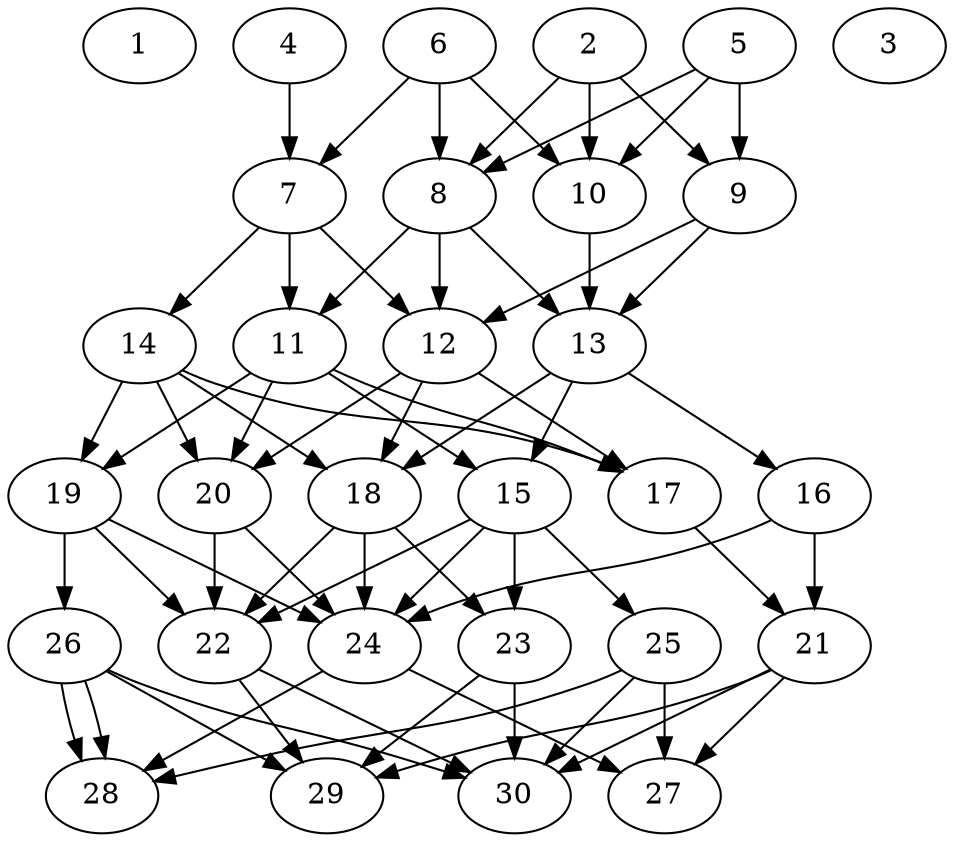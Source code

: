 // DAG automatically generated by daggen at Thu Oct  3 14:04:19 2019
// ./daggen --dot -n 30 --ccr 0.3 --fat 0.5 --regular 0.7 --density 0.7 --mindata 5242880 --maxdata 52428800 
digraph G {
  1 [size="124101973", alpha="0.07", expect_size="37230592"] 
  2 [size="108516693", alpha="0.19", expect_size="32555008"] 
  2 -> 8 [size ="32555008"]
  2 -> 9 [size ="32555008"]
  2 -> 10 [size ="32555008"]
  3 [size="47680853", alpha="0.06", expect_size="14304256"] 
  4 [size="21845333", alpha="0.18", expect_size="6553600"] 
  4 -> 7 [size ="6553600"]
  5 [size="65358507", alpha="0.00", expect_size="19607552"] 
  5 -> 8 [size ="19607552"]
  5 -> 9 [size ="19607552"]
  5 -> 10 [size ="19607552"]
  6 [size="77714773", alpha="0.08", expect_size="23314432"] 
  6 -> 7 [size ="23314432"]
  6 -> 8 [size ="23314432"]
  6 -> 10 [size ="23314432"]
  7 [size="37522773", alpha="0.06", expect_size="11256832"] 
  7 -> 11 [size ="11256832"]
  7 -> 12 [size ="11256832"]
  7 -> 14 [size ="11256832"]
  8 [size="50278400", alpha="0.00", expect_size="15083520"] 
  8 -> 11 [size ="15083520"]
  8 -> 12 [size ="15083520"]
  8 -> 13 [size ="15083520"]
  9 [size="19019093", alpha="0.09", expect_size="5705728"] 
  9 -> 12 [size ="5705728"]
  9 -> 13 [size ="5705728"]
  10 [size="53818027", alpha="0.07", expect_size="16145408"] 
  10 -> 13 [size ="16145408"]
  11 [size="26135893", alpha="0.11", expect_size="7840768"] 
  11 -> 15 [size ="7840768"]
  11 -> 17 [size ="7840768"]
  11 -> 19 [size ="7840768"]
  11 -> 20 [size ="7840768"]
  12 [size="84411733", alpha="0.01", expect_size="25323520"] 
  12 -> 17 [size ="25323520"]
  12 -> 18 [size ="25323520"]
  12 -> 20 [size ="25323520"]
  13 [size="74065920", alpha="0.08", expect_size="22219776"] 
  13 -> 15 [size ="22219776"]
  13 -> 16 [size ="22219776"]
  13 -> 18 [size ="22219776"]
  14 [size="124784640", alpha="0.03", expect_size="37435392"] 
  14 -> 17 [size ="37435392"]
  14 -> 18 [size ="37435392"]
  14 -> 19 [size ="37435392"]
  14 -> 20 [size ="37435392"]
  15 [size="108991147", alpha="0.14", expect_size="32697344"] 
  15 -> 22 [size ="32697344"]
  15 -> 23 [size ="32697344"]
  15 -> 24 [size ="32697344"]
  15 -> 25 [size ="32697344"]
  16 [size="111479467", alpha="0.02", expect_size="33443840"] 
  16 -> 21 [size ="33443840"]
  16 -> 24 [size ="33443840"]
  17 [size="171830613", alpha="0.17", expect_size="51549184"] 
  17 -> 21 [size ="51549184"]
  18 [size="58845867", alpha="0.12", expect_size="17653760"] 
  18 -> 22 [size ="17653760"]
  18 -> 23 [size ="17653760"]
  18 -> 24 [size ="17653760"]
  19 [size="59361280", alpha="0.06", expect_size="17808384"] 
  19 -> 22 [size ="17808384"]
  19 -> 24 [size ="17808384"]
  19 -> 26 [size ="17808384"]
  20 [size="126231893", alpha="0.18", expect_size="37869568"] 
  20 -> 22 [size ="37869568"]
  20 -> 24 [size ="37869568"]
  21 [size="24941227", alpha="0.05", expect_size="7482368"] 
  21 -> 27 [size ="7482368"]
  21 -> 29 [size ="7482368"]
  21 -> 30 [size ="7482368"]
  22 [size="113431893", alpha="0.03", expect_size="34029568"] 
  22 -> 29 [size ="34029568"]
  22 -> 30 [size ="34029568"]
  23 [size="119968427", alpha="0.05", expect_size="35990528"] 
  23 -> 29 [size ="35990528"]
  23 -> 30 [size ="35990528"]
  24 [size="28863147", alpha="0.08", expect_size="8658944"] 
  24 -> 27 [size ="8658944"]
  24 -> 28 [size ="8658944"]
  25 [size="48633173", alpha="0.16", expect_size="14589952"] 
  25 -> 27 [size ="14589952"]
  25 -> 28 [size ="14589952"]
  25 -> 30 [size ="14589952"]
  26 [size="157887147", alpha="0.12", expect_size="47366144"] 
  26 -> 28 [size ="47366144"]
  26 -> 28 [size ="47366144"]
  26 -> 29 [size ="47366144"]
  26 -> 30 [size ="47366144"]
  27 [size="169738240", alpha="0.11", expect_size="50921472"] 
  28 [size="144882347", alpha="0.14", expect_size="43464704"] 
  29 [size="79605760", alpha="0.17", expect_size="23881728"] 
  30 [size="122972160", alpha="0.05", expect_size="36891648"] 
}
